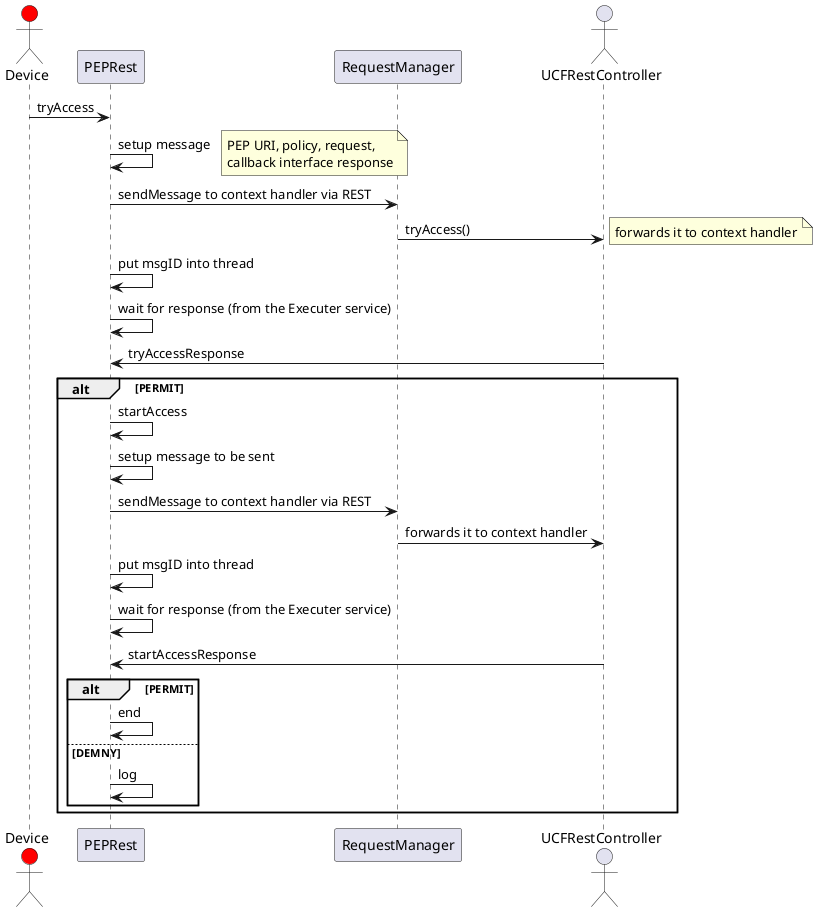 To view the content as a UML diagram, use PlantUML in eclipse see: http://plantuml.com/eclipse
@startuml
actor Device #red
participant PEPRest
participant RequestManager
actor UCFRestController
Device->PEPRest : tryAccess
PEPRest->PEPRest : setup message  
note right:PEP URI, policy, request,\ncallback interface response
PEPRest->RequestManager : sendMessage to context handler via REST
RequestManager->UCFRestController : tryAccess() 
note right : forwards it to context handler
PEPRest->PEPRest : put msgID into thread
PEPRest->PEPRest : wait for response (from the Executer service) 
UCFRestController->PEPRest : tryAccessResponse
alt PERMIT

	PEPRest->PEPRest : startAccess
	PEPRest->PEPRest : setup message to be sent
	PEPRest->RequestManager : sendMessage to context handler via REST
	RequestManager->UCFRestController : forwards it to context handler
	PEPRest->PEPRest : put msgID into thread
	PEPRest->PEPRest : wait for response (from the Executer service)
	UCFRestController->PEPRest : startAccessResponse
	alt PERMIT
	
		PEPRest->PEPRest : end
	else DEMNY
		 PEPRest->PEPRest : log
	end  
end
@enduml
